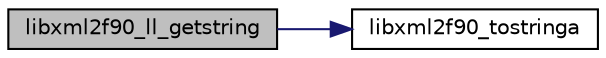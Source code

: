 digraph "libxml2f90_ll_getstring"
{
 // LATEX_PDF_SIZE
  edge [fontname="Helvetica",fontsize="10",labelfontname="Helvetica",labelfontsize="10"];
  node [fontname="Helvetica",fontsize="10",shape=record];
  rankdir="LR";
  Node1 [label="libxml2f90_ll_getstring",height=0.2,width=0.4,color="black", fillcolor="grey75", style="filled", fontcolor="black",tooltip=" "];
  Node1 -> Node2 [color="midnightblue",fontsize="10",style="solid"];
  Node2 [label="libxml2f90_tostringa",height=0.2,width=0.4,color="black", fillcolor="white", style="filled",URL="$libxml2f90_8f90__pp_8f90.html#a33b51f94ad4a4b0fabdf48039bd6a849",tooltip=" "];
}
